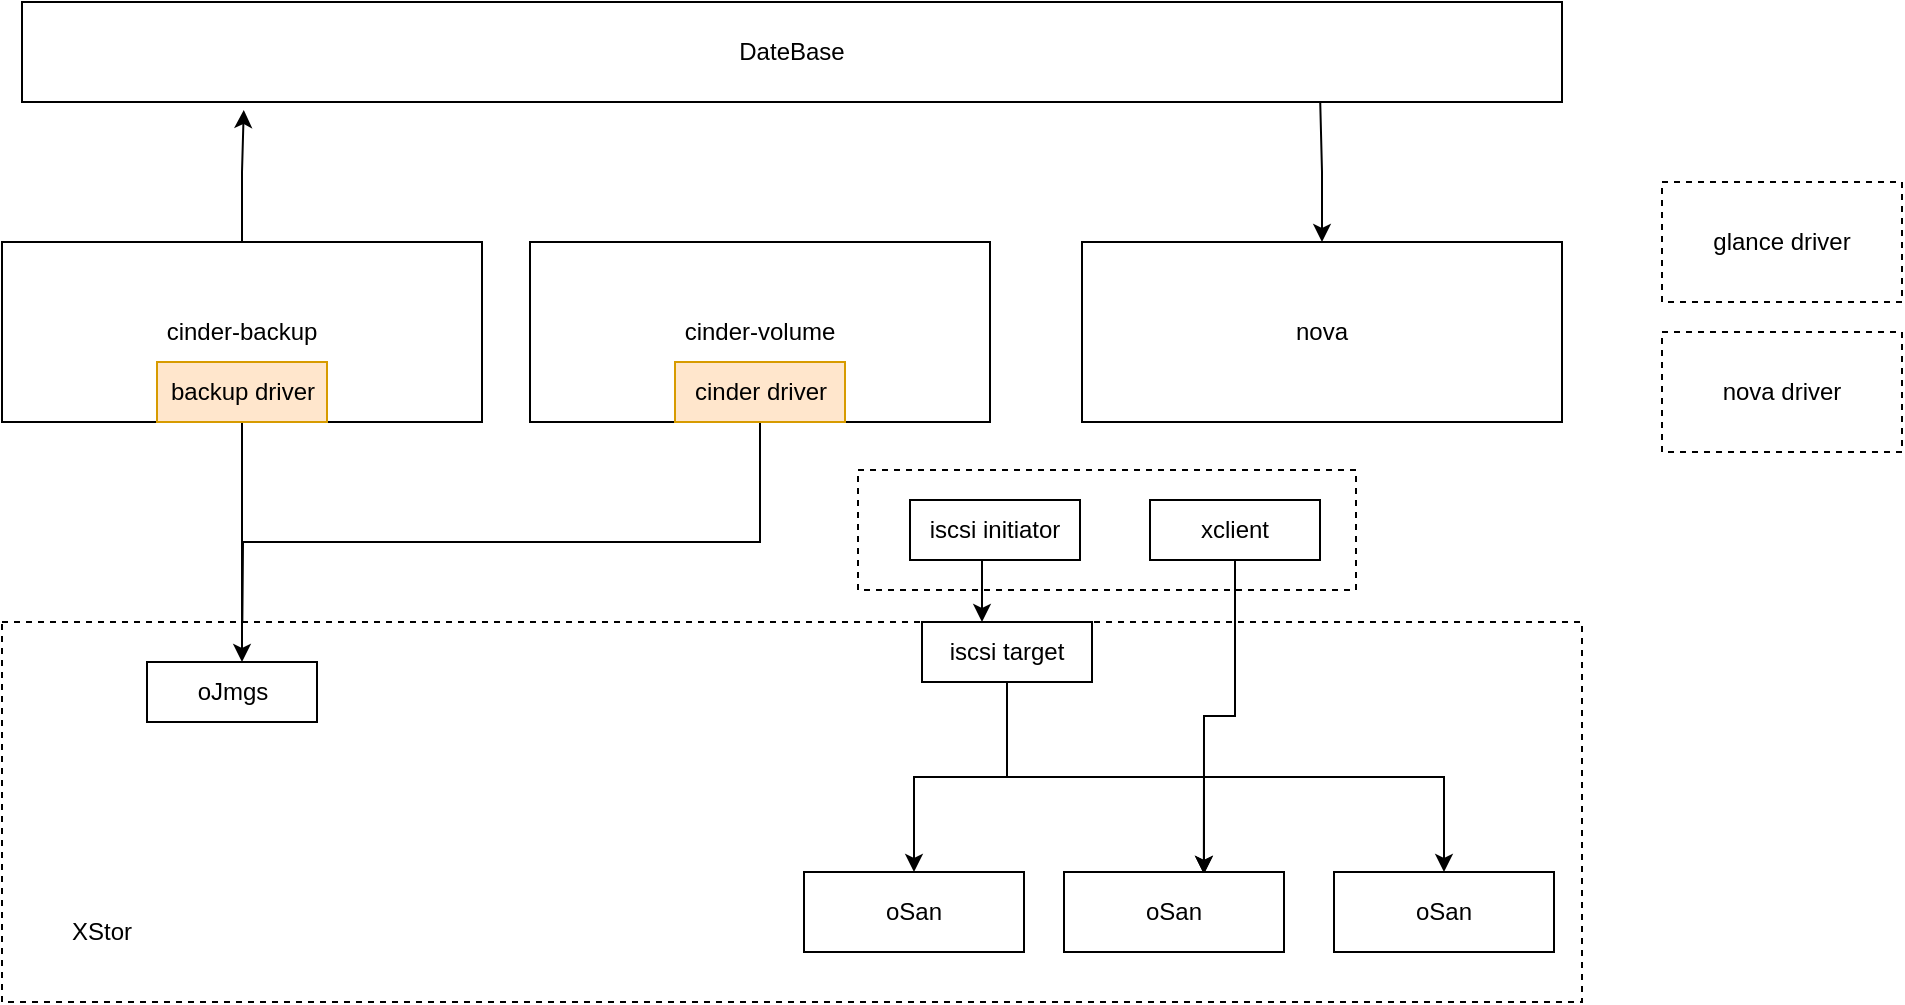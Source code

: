 <mxfile version="16.5.2" type="github">
  <diagram id="Iqppwu7Mz3QEscLfNfbv" name="Page-1">
    <mxGraphModel dx="1186" dy="684" grid="1" gridSize="10" guides="1" tooltips="1" connect="1" arrows="1" fold="1" page="1" pageScale="1" pageWidth="827" pageHeight="1169" math="0" shadow="0">
      <root>
        <mxCell id="0" />
        <mxCell id="1" parent="0" />
        <mxCell id="xS8MUs-kONUIonzYjEmB-38" value="" style="rounded=0;whiteSpace=wrap;html=1;dashed=1;" vertex="1" parent="1">
          <mxGeometry x="578" y="344" width="249" height="60" as="geometry" />
        </mxCell>
        <mxCell id="xS8MUs-kONUIonzYjEmB-1" value="" style="edgeStyle=none;html=1;" edge="1" parent="1" source="xS8MUs-kONUIonzYjEmB-2" target="xS8MUs-kONUIonzYjEmB-4">
          <mxGeometry relative="1" as="geometry" />
        </mxCell>
        <mxCell id="xS8MUs-kONUIonzYjEmB-2" value="cinder-volume" style="rounded=0;whiteSpace=wrap;html=1;" vertex="1" parent="1">
          <mxGeometry x="414" y="230" width="230" height="90" as="geometry" />
        </mxCell>
        <mxCell id="xS8MUs-kONUIonzYjEmB-12" style="edgeStyle=orthogonalEdgeStyle;rounded=0;orthogonalLoop=1;jettySize=auto;html=1;exitX=0.5;exitY=1;exitDx=0;exitDy=0;" edge="1" parent="1" source="xS8MUs-kONUIonzYjEmB-4">
          <mxGeometry relative="1" as="geometry">
            <mxPoint x="270" y="440" as="targetPoint" />
          </mxGeometry>
        </mxCell>
        <mxCell id="xS8MUs-kONUIonzYjEmB-4" value="cinder driver" style="whiteSpace=wrap;html=1;rounded=0;fillColor=#ffe6cc;strokeColor=#d79b00;" vertex="1" parent="1">
          <mxGeometry x="486.5" y="290" width="85" height="30" as="geometry" />
        </mxCell>
        <mxCell id="xS8MUs-kONUIonzYjEmB-5" value="" style="rounded=0;whiteSpace=wrap;html=1;dashed=1;" vertex="1" parent="1">
          <mxGeometry x="150" y="420" width="790" height="190" as="geometry" />
        </mxCell>
        <mxCell id="xS8MUs-kONUIonzYjEmB-6" value="" style="edgeStyle=none;html=1;" edge="1" parent="1" source="xS8MUs-kONUIonzYjEmB-7" target="xS8MUs-kONUIonzYjEmB-8">
          <mxGeometry relative="1" as="geometry" />
        </mxCell>
        <mxCell id="xS8MUs-kONUIonzYjEmB-18" style="edgeStyle=orthogonalEdgeStyle;rounded=0;orthogonalLoop=1;jettySize=auto;html=1;exitX=0.5;exitY=0;exitDx=0;exitDy=0;entryX=0.144;entryY=1.08;entryDx=0;entryDy=0;entryPerimeter=0;" edge="1" parent="1" source="xS8MUs-kONUIonzYjEmB-7" target="xS8MUs-kONUIonzYjEmB-16">
          <mxGeometry relative="1" as="geometry" />
        </mxCell>
        <mxCell id="xS8MUs-kONUIonzYjEmB-7" value="cinder-backup" style="rounded=0;whiteSpace=wrap;html=1;" vertex="1" parent="1">
          <mxGeometry x="150" y="230" width="240" height="90" as="geometry" />
        </mxCell>
        <mxCell id="xS8MUs-kONUIonzYjEmB-11" style="edgeStyle=orthogonalEdgeStyle;rounded=0;orthogonalLoop=1;jettySize=auto;html=1;exitX=0.5;exitY=1;exitDx=0;exitDy=0;" edge="1" parent="1" source="xS8MUs-kONUIonzYjEmB-8">
          <mxGeometry relative="1" as="geometry">
            <mxPoint x="270" y="440" as="targetPoint" />
          </mxGeometry>
        </mxCell>
        <mxCell id="xS8MUs-kONUIonzYjEmB-8" value="backup driver" style="whiteSpace=wrap;html=1;rounded=0;fillColor=#ffe6cc;strokeColor=#d79b00;" vertex="1" parent="1">
          <mxGeometry x="227.5" y="290" width="85" height="30" as="geometry" />
        </mxCell>
        <mxCell id="xS8MUs-kONUIonzYjEmB-9" value="oJmgs" style="whiteSpace=wrap;html=1;rounded=0;" vertex="1" parent="1">
          <mxGeometry x="222.5" y="440" width="85" height="30" as="geometry" />
        </mxCell>
        <mxCell id="xS8MUs-kONUIonzYjEmB-19" style="edgeStyle=orthogonalEdgeStyle;rounded=0;orthogonalLoop=1;jettySize=auto;html=1;exitX=0.5;exitY=0;exitDx=0;exitDy=0;entryX=0.843;entryY=1;entryDx=0;entryDy=0;entryPerimeter=0;startArrow=classic;startFill=1;endArrow=none;endFill=0;" edge="1" parent="1" source="xS8MUs-kONUIonzYjEmB-14" target="xS8MUs-kONUIonzYjEmB-16">
          <mxGeometry relative="1" as="geometry" />
        </mxCell>
        <mxCell id="xS8MUs-kONUIonzYjEmB-14" value="nova" style="rounded=0;whiteSpace=wrap;html=1;" vertex="1" parent="1">
          <mxGeometry x="690" y="230" width="240" height="90" as="geometry" />
        </mxCell>
        <mxCell id="xS8MUs-kONUIonzYjEmB-39" style="edgeStyle=orthogonalEdgeStyle;rounded=0;orthogonalLoop=1;jettySize=auto;html=1;exitX=0.5;exitY=1;exitDx=0;exitDy=0;entryX=0.353;entryY=0;entryDx=0;entryDy=0;entryPerimeter=0;startArrow=none;startFill=0;endArrow=classic;endFill=1;" edge="1" parent="1" source="xS8MUs-kONUIonzYjEmB-15" target="xS8MUs-kONUIonzYjEmB-20">
          <mxGeometry relative="1" as="geometry" />
        </mxCell>
        <mxCell id="xS8MUs-kONUIonzYjEmB-15" value="iscsi initiator" style="whiteSpace=wrap;html=1;rounded=0;" vertex="1" parent="1">
          <mxGeometry x="604" y="359" width="85" height="30" as="geometry" />
        </mxCell>
        <mxCell id="xS8MUs-kONUIonzYjEmB-16" value="DateBase" style="rounded=0;whiteSpace=wrap;html=1;" vertex="1" parent="1">
          <mxGeometry x="160" y="110" width="770" height="50" as="geometry" />
        </mxCell>
        <mxCell id="xS8MUs-kONUIonzYjEmB-30" style="edgeStyle=orthogonalEdgeStyle;rounded=0;orthogonalLoop=1;jettySize=auto;html=1;exitX=0.5;exitY=1;exitDx=0;exitDy=0;entryX=0.5;entryY=0;entryDx=0;entryDy=0;startArrow=none;startFill=0;endArrow=classic;endFill=1;" edge="1" parent="1" source="xS8MUs-kONUIonzYjEmB-20" target="xS8MUs-kONUIonzYjEmB-29">
          <mxGeometry relative="1" as="geometry" />
        </mxCell>
        <mxCell id="xS8MUs-kONUIonzYjEmB-31" style="edgeStyle=orthogonalEdgeStyle;rounded=0;orthogonalLoop=1;jettySize=auto;html=1;exitX=0.5;exitY=1;exitDx=0;exitDy=0;entryX=0.636;entryY=0.025;entryDx=0;entryDy=0;entryPerimeter=0;startArrow=none;startFill=0;endArrow=classic;endFill=1;" edge="1" parent="1" source="xS8MUs-kONUIonzYjEmB-20" target="xS8MUs-kONUIonzYjEmB-28">
          <mxGeometry relative="1" as="geometry" />
        </mxCell>
        <mxCell id="xS8MUs-kONUIonzYjEmB-32" style="edgeStyle=orthogonalEdgeStyle;rounded=0;orthogonalLoop=1;jettySize=auto;html=1;exitX=0.5;exitY=1;exitDx=0;exitDy=0;entryX=0.5;entryY=0;entryDx=0;entryDy=0;startArrow=none;startFill=0;endArrow=classic;endFill=1;" edge="1" parent="1" source="xS8MUs-kONUIonzYjEmB-20" target="xS8MUs-kONUIonzYjEmB-27">
          <mxGeometry relative="1" as="geometry" />
        </mxCell>
        <mxCell id="xS8MUs-kONUIonzYjEmB-20" value="iscsi target" style="whiteSpace=wrap;html=1;rounded=0;" vertex="1" parent="1">
          <mxGeometry x="610" y="420" width="85" height="30" as="geometry" />
        </mxCell>
        <mxCell id="xS8MUs-kONUIonzYjEmB-41" style="edgeStyle=orthogonalEdgeStyle;rounded=0;orthogonalLoop=1;jettySize=auto;html=1;exitX=0.5;exitY=1;exitDx=0;exitDy=0;entryX=0.636;entryY=0.025;entryDx=0;entryDy=0;entryPerimeter=0;startArrow=none;startFill=0;endArrow=classic;endFill=1;" edge="1" parent="1" source="xS8MUs-kONUIonzYjEmB-25" target="xS8MUs-kONUIonzYjEmB-28">
          <mxGeometry relative="1" as="geometry" />
        </mxCell>
        <mxCell id="xS8MUs-kONUIonzYjEmB-25" value="xclient" style="whiteSpace=wrap;html=1;rounded=0;" vertex="1" parent="1">
          <mxGeometry x="724" y="359" width="85" height="30" as="geometry" />
        </mxCell>
        <mxCell id="xS8MUs-kONUIonzYjEmB-27" value="oSan" style="rounded=0;whiteSpace=wrap;html=1;" vertex="1" parent="1">
          <mxGeometry x="816" y="545" width="110" height="40" as="geometry" />
        </mxCell>
        <mxCell id="xS8MUs-kONUIonzYjEmB-28" value="oSan" style="rounded=0;whiteSpace=wrap;html=1;" vertex="1" parent="1">
          <mxGeometry x="681" y="545" width="110" height="40" as="geometry" />
        </mxCell>
        <mxCell id="xS8MUs-kONUIonzYjEmB-29" value="oSan" style="rounded=0;whiteSpace=wrap;html=1;" vertex="1" parent="1">
          <mxGeometry x="551" y="545" width="110" height="40" as="geometry" />
        </mxCell>
        <mxCell id="xS8MUs-kONUIonzYjEmB-35" value="glance driver" style="rounded=0;whiteSpace=wrap;html=1;dashed=1;" vertex="1" parent="1">
          <mxGeometry x="980" y="200" width="120" height="60" as="geometry" />
        </mxCell>
        <mxCell id="xS8MUs-kONUIonzYjEmB-36" value="nova driver" style="rounded=0;whiteSpace=wrap;html=1;dashed=1;" vertex="1" parent="1">
          <mxGeometry x="980" y="275" width="120" height="60" as="geometry" />
        </mxCell>
        <mxCell id="xS8MUs-kONUIonzYjEmB-37" value="XStor" style="text;html=1;strokeColor=none;fillColor=none;align=center;verticalAlign=middle;whiteSpace=wrap;rounded=0;dashed=1;" vertex="1" parent="1">
          <mxGeometry x="170" y="560" width="60" height="30" as="geometry" />
        </mxCell>
      </root>
    </mxGraphModel>
  </diagram>
</mxfile>
